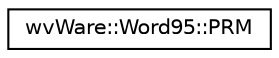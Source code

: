 digraph "类继承关系图"
{
  edge [fontname="Helvetica",fontsize="10",labelfontname="Helvetica",labelfontsize="10"];
  node [fontname="Helvetica",fontsize="10",shape=record];
  rankdir="LR";
  Node0 [label="wvWare::Word95::PRM",height=0.2,width=0.4,color="black", fillcolor="white", style="filled",URL="$structwv_ware_1_1_word95_1_1_p_r_m.html"];
}
